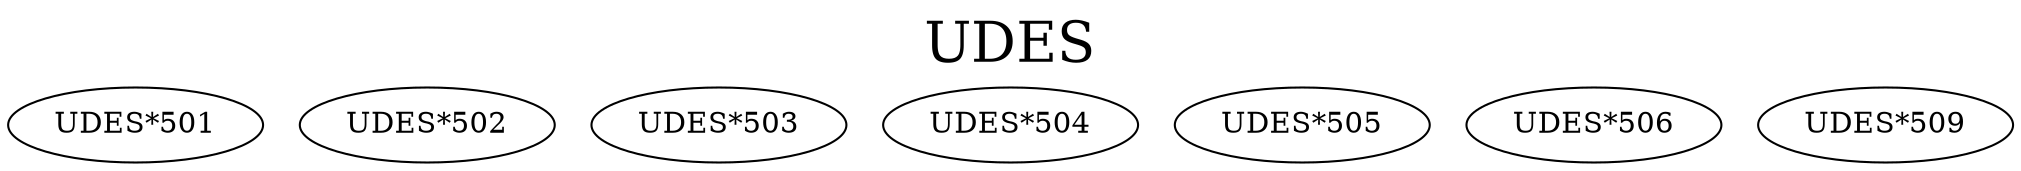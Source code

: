 digraph UDES {
labelloc = "t";
label = "UDES"
fontsize = 27;
"UDES*501"
"UDES*502"
"UDES*503"
"UDES*504"
"UDES*505"
"UDES*506"
"UDES*509"
}

